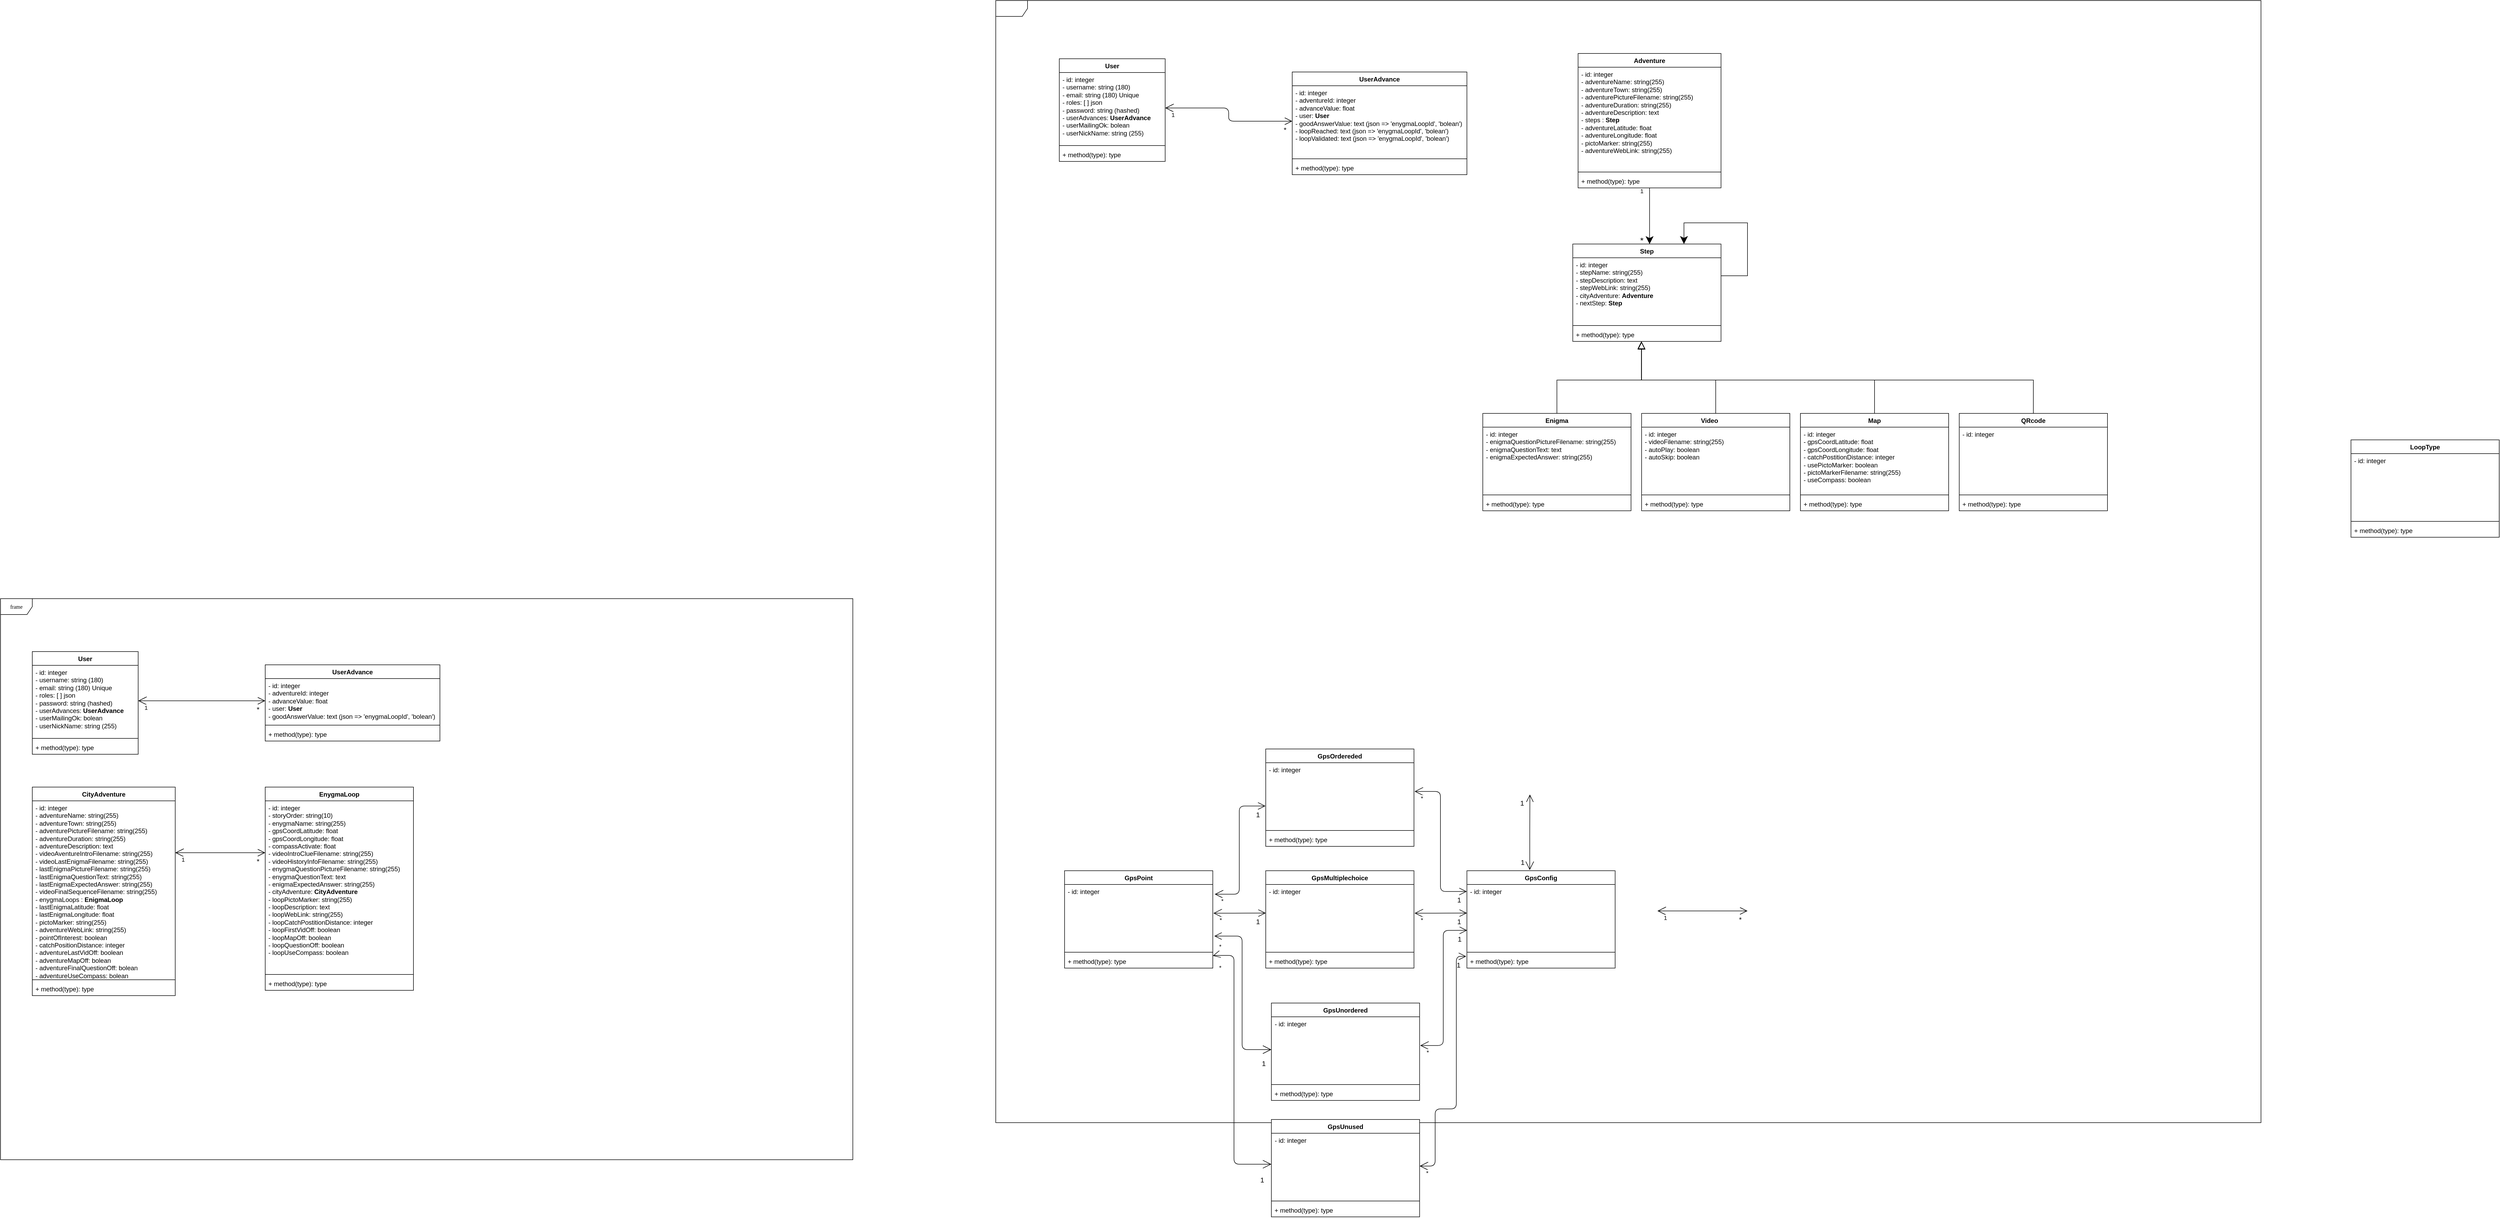 <mxfile version="14.4.3" type="github">
  <diagram name="Page-1" id="c4acf3e9-155e-7222-9cf6-157b1a14988f">
    <mxGraphModel dx="1355" dy="1943" grid="1" gridSize="10" guides="1" tooltips="1" connect="1" arrows="1" fold="1" page="1" pageScale="1" pageWidth="827" pageHeight="1169" background="#ffffff" math="0" shadow="0">
      <root>
        <mxCell id="0" />
        <mxCell id="1" parent="0" />
        <mxCell id="17acba5748e5396b-1" value="frame" style="shape=umlFrame;whiteSpace=wrap;html=1;rounded=0;shadow=0;comic=0;labelBackgroundColor=none;strokeWidth=1;fontFamily=Verdana;fontSize=10;align=center;" parent="1" vertex="1">
          <mxGeometry x="20" y="20" width="1610" height="1060" as="geometry" />
        </mxCell>
        <mxCell id="QnhWw6pTb6ciaW2jzA_6-1" value="User" style="swimlane;fontStyle=1;align=center;verticalAlign=top;childLayout=stackLayout;horizontal=1;startSize=26;horizontalStack=0;resizeParent=1;resizeParentMax=0;resizeLast=0;collapsible=1;marginBottom=0;" parent="1" vertex="1">
          <mxGeometry x="80" y="120" width="200" height="194" as="geometry" />
        </mxCell>
        <mxCell id="QnhWw6pTb6ciaW2jzA_6-2" value="- id: integer&lt;br&gt;- username: string (180)&lt;br&gt;- email: string (180) Unique&lt;br&gt;- roles: [ ] json&lt;br&gt;- password: string (hashed)&lt;br&gt;- userAdvances: &lt;b&gt;UserAdvance&lt;/b&gt;&lt;br&gt;- userMailingOk: bolean&lt;br&gt;- userNickName: string (255)" style="text;strokeColor=none;fillColor=none;align=left;verticalAlign=top;spacingLeft=4;spacingRight=4;overflow=hidden;rotatable=0;points=[[0,0.5],[1,0.5]];portConstraint=eastwest;html=1;" parent="QnhWw6pTb6ciaW2jzA_6-1" vertex="1">
          <mxGeometry y="26" width="200" height="134" as="geometry" />
        </mxCell>
        <mxCell id="QnhWw6pTb6ciaW2jzA_6-3" value="" style="line;strokeWidth=1;fillColor=none;align=left;verticalAlign=middle;spacingTop=-1;spacingLeft=3;spacingRight=3;rotatable=0;labelPosition=right;points=[];portConstraint=eastwest;" parent="QnhWw6pTb6ciaW2jzA_6-1" vertex="1">
          <mxGeometry y="160" width="200" height="8" as="geometry" />
        </mxCell>
        <mxCell id="QnhWw6pTb6ciaW2jzA_6-4" value="+ method(type): type" style="text;strokeColor=none;fillColor=none;align=left;verticalAlign=top;spacingLeft=4;spacingRight=4;overflow=hidden;rotatable=0;points=[[0,0.5],[1,0.5]];portConstraint=eastwest;" parent="QnhWw6pTb6ciaW2jzA_6-1" vertex="1">
          <mxGeometry y="168" width="200" height="26" as="geometry" />
        </mxCell>
        <mxCell id="QnhWw6pTb6ciaW2jzA_6-5" value="UserAdvance" style="swimlane;fontStyle=1;align=center;verticalAlign=top;childLayout=stackLayout;horizontal=1;startSize=26;horizontalStack=0;resizeParent=1;resizeParentMax=0;resizeLast=0;collapsible=1;marginBottom=0;" parent="1" vertex="1">
          <mxGeometry x="520" y="145" width="330" height="144" as="geometry" />
        </mxCell>
        <mxCell id="QnhWw6pTb6ciaW2jzA_6-6" value="- id: integer&lt;br&gt;- adventureId: integer&lt;br&gt;- advanceValue: float&lt;br&gt;- user: &lt;b&gt;User&lt;/b&gt;&lt;br&gt;- goodAnswerValue: text (json =&amp;gt; &#39;enygmaLoopId&#39;, &#39;bolean&#39;)&amp;nbsp;" style="text;strokeColor=none;fillColor=none;align=left;verticalAlign=top;spacingLeft=4;spacingRight=4;overflow=hidden;rotatable=0;points=[[0,0.5],[1,0.5]];portConstraint=eastwest;html=1;" parent="QnhWw6pTb6ciaW2jzA_6-5" vertex="1">
          <mxGeometry y="26" width="330" height="84" as="geometry" />
        </mxCell>
        <mxCell id="QnhWw6pTb6ciaW2jzA_6-7" value="" style="line;strokeWidth=1;fillColor=none;align=left;verticalAlign=middle;spacingTop=-1;spacingLeft=3;spacingRight=3;rotatable=0;labelPosition=right;points=[];portConstraint=eastwest;" parent="QnhWw6pTb6ciaW2jzA_6-5" vertex="1">
          <mxGeometry y="110" width="330" height="8" as="geometry" />
        </mxCell>
        <mxCell id="QnhWw6pTb6ciaW2jzA_6-8" value="+ method(type): type" style="text;strokeColor=none;fillColor=none;align=left;verticalAlign=top;spacingLeft=4;spacingRight=4;overflow=hidden;rotatable=0;points=[[0,0.5],[1,0.5]];portConstraint=eastwest;" parent="QnhWw6pTb6ciaW2jzA_6-5" vertex="1">
          <mxGeometry y="118" width="330" height="26" as="geometry" />
        </mxCell>
        <mxCell id="QnhWw6pTb6ciaW2jzA_6-9" value="" style="endArrow=open;html=1;endSize=12;startArrow=open;startSize=14;startFill=0;edgeStyle=orthogonalEdgeStyle;exitX=1;exitY=0.5;exitDx=0;exitDy=0;entryX=0;entryY=0.5;entryDx=0;entryDy=0;" parent="1" source="QnhWw6pTb6ciaW2jzA_6-2" target="QnhWw6pTb6ciaW2jzA_6-6" edge="1">
          <mxGeometry relative="1" as="geometry">
            <mxPoint x="320" y="195.5" as="sourcePoint" />
            <mxPoint x="480" y="195.5" as="targetPoint" />
          </mxGeometry>
        </mxCell>
        <mxCell id="QnhWw6pTb6ciaW2jzA_6-10" value="1" style="edgeLabel;resizable=0;html=1;align=left;verticalAlign=top;" parent="QnhWw6pTb6ciaW2jzA_6-9" connectable="0" vertex="1">
          <mxGeometry x="-1" relative="1" as="geometry">
            <mxPoint x="10" as="offset" />
          </mxGeometry>
        </mxCell>
        <mxCell id="QnhWw6pTb6ciaW2jzA_6-11" value="&lt;font style=&quot;font-size: 13px&quot;&gt;*&lt;/font&gt;" style="edgeLabel;resizable=0;html=1;align=right;verticalAlign=top;" parent="QnhWw6pTb6ciaW2jzA_6-9" connectable="0" vertex="1">
          <mxGeometry x="1" relative="1" as="geometry">
            <mxPoint x="-10.2" y="2" as="offset" />
          </mxGeometry>
        </mxCell>
        <mxCell id="hQuamOxjZvcl3ys562Xx-1" value="CityAdventure" style="swimlane;fontStyle=1;align=center;verticalAlign=top;childLayout=stackLayout;horizontal=1;startSize=26;horizontalStack=0;resizeParent=1;resizeParentMax=0;resizeLast=0;collapsible=1;marginBottom=0;" vertex="1" parent="1">
          <mxGeometry x="80" y="376" width="270" height="394" as="geometry" />
        </mxCell>
        <mxCell id="hQuamOxjZvcl3ys562Xx-2" value="- id: integer&lt;br&gt;- adventureName: string(255)&lt;br&gt;- adventureTown: string(255)&lt;br&gt;- adventurePictureFilename: string(255)&lt;br&gt;- adventureDuration: string(255)&lt;br&gt;- adventureDescription: text&lt;br&gt;- videoAventureIntroFilename: string(255)&lt;br&gt;- videoLastEnigmaFilename: string(255)&lt;br&gt;- lastEnigmaPictureFilename: string(255)&lt;br&gt;- lastEnigmaQuestionText: string(255)&lt;br&gt;- lastEnigmaExpectedAnswer: string(255)&lt;br&gt;- videoFinalSequenceFilename: string(255)&lt;br&gt;- enygmaLoops : &lt;b&gt;EnigmaLoop&lt;/b&gt;&lt;br&gt;- lastEnigmaLatitude: float&lt;br&gt;- lastEnigmaLongitude: float&lt;br&gt;- pictoMarker: string(255)&lt;br&gt;- adventureWebLink: string(255)&lt;br&gt;- pointOfInterest: boolean&lt;br&gt;- catchPositionDistance: integer&lt;br&gt;- adventureLastVidOff: boolean&lt;br&gt;- adventureMapOff: bolean&lt;br&gt;- adventureFinalQuestionOff: bolean&lt;br&gt;- adventureUseCompass: bolean" style="text;strokeColor=none;fillColor=none;align=left;verticalAlign=top;spacingLeft=4;spacingRight=4;overflow=hidden;rotatable=0;points=[[0,0.5],[1,0.5]];portConstraint=eastwest;html=1;" vertex="1" parent="hQuamOxjZvcl3ys562Xx-1">
          <mxGeometry y="26" width="270" height="334" as="geometry" />
        </mxCell>
        <mxCell id="hQuamOxjZvcl3ys562Xx-3" value="" style="line;strokeWidth=1;fillColor=none;align=left;verticalAlign=middle;spacingTop=-1;spacingLeft=3;spacingRight=3;rotatable=0;labelPosition=right;points=[];portConstraint=eastwest;" vertex="1" parent="hQuamOxjZvcl3ys562Xx-1">
          <mxGeometry y="360" width="270" height="8" as="geometry" />
        </mxCell>
        <mxCell id="hQuamOxjZvcl3ys562Xx-4" value="+ method(type): type" style="text;strokeColor=none;fillColor=none;align=left;verticalAlign=top;spacingLeft=4;spacingRight=4;overflow=hidden;rotatable=0;points=[[0,0.5],[1,0.5]];portConstraint=eastwest;" vertex="1" parent="hQuamOxjZvcl3ys562Xx-1">
          <mxGeometry y="368" width="270" height="26" as="geometry" />
        </mxCell>
        <mxCell id="hQuamOxjZvcl3ys562Xx-5" value="EnygmaLoop" style="swimlane;fontStyle=1;align=center;verticalAlign=top;childLayout=stackLayout;horizontal=1;startSize=26;horizontalStack=0;resizeParent=1;resizeParentMax=0;resizeLast=0;collapsible=1;marginBottom=0;" vertex="1" parent="1">
          <mxGeometry x="520" y="376" width="280" height="384" as="geometry" />
        </mxCell>
        <mxCell id="hQuamOxjZvcl3ys562Xx-6" value="- id: integer&lt;br&gt;- storyOrder: string(10)&lt;br&gt;- enygmaName: string(255)&lt;br&gt;- gpsCoordLatitude: float&lt;br&gt;- gpsCoordLongitude: float&lt;br&gt;- compassActivate: float&lt;br&gt;- videoIntroClueFilename: string(255)&lt;br&gt;- videoHistoryInfoFilename: string(255)&lt;br&gt;- enygmaQuestionPictureFilename: string(255)&lt;br&gt;- enygmaQuestionText: text&lt;br&gt;- enigmaExpectedAnswer: string(255)&lt;br&gt;- cityAdventure: &lt;b&gt;CityAdventure&lt;/b&gt;&lt;br&gt;- loopPictoMarker: string(255)&lt;br&gt;- loopDescription: text&lt;br&gt;- loopWebLink: string(255)&lt;br&gt;- loopCatchPostitionDistance: integer&lt;br&gt;- loopFirstVidOff: boolean&lt;br&gt;- loopMapOff: boolean&lt;br&gt;- loopQuestionOff: boolean&lt;br&gt;- loopUseCompass: boolean" style="text;strokeColor=none;fillColor=none;align=left;verticalAlign=top;spacingLeft=4;spacingRight=4;overflow=hidden;rotatable=0;points=[[0,0.5],[1,0.5]];portConstraint=eastwest;html=1;" vertex="1" parent="hQuamOxjZvcl3ys562Xx-5">
          <mxGeometry y="26" width="280" height="324" as="geometry" />
        </mxCell>
        <mxCell id="hQuamOxjZvcl3ys562Xx-7" value="" style="line;strokeWidth=1;fillColor=none;align=left;verticalAlign=middle;spacingTop=-1;spacingLeft=3;spacingRight=3;rotatable=0;labelPosition=right;points=[];portConstraint=eastwest;" vertex="1" parent="hQuamOxjZvcl3ys562Xx-5">
          <mxGeometry y="350" width="280" height="8" as="geometry" />
        </mxCell>
        <mxCell id="hQuamOxjZvcl3ys562Xx-8" value="+ method(type): type" style="text;strokeColor=none;fillColor=none;align=left;verticalAlign=top;spacingLeft=4;spacingRight=4;overflow=hidden;rotatable=0;points=[[0,0.5],[1,0.5]];portConstraint=eastwest;" vertex="1" parent="hQuamOxjZvcl3ys562Xx-5">
          <mxGeometry y="358" width="280" height="26" as="geometry" />
        </mxCell>
        <mxCell id="hQuamOxjZvcl3ys562Xx-9" value="" style="endArrow=open;html=1;endSize=12;startArrow=open;startSize=14;startFill=0;edgeStyle=orthogonalEdgeStyle;entryX=0;entryY=0.5;entryDx=0;entryDy=0;" edge="1" parent="1">
          <mxGeometry relative="1" as="geometry">
            <mxPoint x="350" y="500" as="sourcePoint" />
            <mxPoint x="520" y="500.0" as="targetPoint" />
          </mxGeometry>
        </mxCell>
        <mxCell id="hQuamOxjZvcl3ys562Xx-10" value="1" style="edgeLabel;resizable=0;html=1;align=left;verticalAlign=top;" connectable="0" vertex="1" parent="hQuamOxjZvcl3ys562Xx-9">
          <mxGeometry x="-1" relative="1" as="geometry">
            <mxPoint x="10" as="offset" />
          </mxGeometry>
        </mxCell>
        <mxCell id="hQuamOxjZvcl3ys562Xx-11" value="&lt;font style=&quot;font-size: 13px&quot;&gt;*&lt;/font&gt;" style="edgeLabel;resizable=0;html=1;align=right;verticalAlign=top;" connectable="0" vertex="1" parent="hQuamOxjZvcl3ys562Xx-9">
          <mxGeometry x="1" relative="1" as="geometry">
            <mxPoint x="-10.2" y="2" as="offset" />
          </mxGeometry>
        </mxCell>
        <mxCell id="hQuamOxjZvcl3ys562Xx-18" value="&amp;nbsp;" style="shape=umlFrame;whiteSpace=wrap;html=1;rounded=0;shadow=0;comic=0;labelBackgroundColor=none;strokeWidth=1;fontFamily=Verdana;fontSize=10;align=center;" vertex="1" parent="1">
          <mxGeometry x="1900" y="-1110" width="2390" height="2120" as="geometry" />
        </mxCell>
        <mxCell id="hQuamOxjZvcl3ys562Xx-19" value="User" style="swimlane;fontStyle=1;align=center;verticalAlign=top;childLayout=stackLayout;horizontal=1;startSize=26;horizontalStack=0;resizeParent=1;resizeParentMax=0;resizeLast=0;collapsible=1;marginBottom=0;" vertex="1" parent="1">
          <mxGeometry x="2020" y="-1000" width="200" height="194" as="geometry" />
        </mxCell>
        <mxCell id="hQuamOxjZvcl3ys562Xx-20" value="- id: integer&lt;br&gt;- username: string (180)&lt;br&gt;- email: string (180) Unique&lt;br&gt;- roles: [ ] json&lt;br&gt;- password: string (hashed)&lt;br&gt;- userAdvances: &lt;b&gt;UserAdvance&lt;/b&gt;&lt;br&gt;- userMailingOk: bolean&lt;br&gt;- userNickName: string (255)" style="text;strokeColor=none;fillColor=none;align=left;verticalAlign=top;spacingLeft=4;spacingRight=4;overflow=hidden;rotatable=0;points=[[0,0.5],[1,0.5]];portConstraint=eastwest;html=1;" vertex="1" parent="hQuamOxjZvcl3ys562Xx-19">
          <mxGeometry y="26" width="200" height="134" as="geometry" />
        </mxCell>
        <mxCell id="hQuamOxjZvcl3ys562Xx-21" value="" style="line;strokeWidth=1;fillColor=none;align=left;verticalAlign=middle;spacingTop=-1;spacingLeft=3;spacingRight=3;rotatable=0;labelPosition=right;points=[];portConstraint=eastwest;" vertex="1" parent="hQuamOxjZvcl3ys562Xx-19">
          <mxGeometry y="160" width="200" height="8" as="geometry" />
        </mxCell>
        <mxCell id="hQuamOxjZvcl3ys562Xx-22" value="+ method(type): type" style="text;strokeColor=none;fillColor=none;align=left;verticalAlign=top;spacingLeft=4;spacingRight=4;overflow=hidden;rotatable=0;points=[[0,0.5],[1,0.5]];portConstraint=eastwest;" vertex="1" parent="hQuamOxjZvcl3ys562Xx-19">
          <mxGeometry y="168" width="200" height="26" as="geometry" />
        </mxCell>
        <mxCell id="hQuamOxjZvcl3ys562Xx-23" value="UserAdvance" style="swimlane;fontStyle=1;align=center;verticalAlign=top;childLayout=stackLayout;horizontal=1;startSize=26;horizontalStack=0;resizeParent=1;resizeParentMax=0;resizeLast=0;collapsible=1;marginBottom=0;" vertex="1" parent="1">
          <mxGeometry x="2460" y="-975" width="330" height="194" as="geometry" />
        </mxCell>
        <mxCell id="hQuamOxjZvcl3ys562Xx-24" value="- id: integer&lt;br&gt;- adventureId: integer&lt;br&gt;- advanceValue: float&lt;br&gt;- user: &lt;b&gt;User&lt;/b&gt;&lt;br&gt;- goodAnswerValue: text (json =&amp;gt; &#39;enygmaLoopId&#39;, &#39;bolean&#39;)&amp;nbsp;&lt;br&gt;- loopReached: text (json =&amp;gt; &#39;enygmaLoopId&#39;, &#39;bolean&#39;)&lt;br&gt;- loopValidated: text (json =&amp;gt; &#39;enygmaLoopId&#39;, &#39;bolean&#39;)" style="text;strokeColor=none;fillColor=none;align=left;verticalAlign=top;spacingLeft=4;spacingRight=4;overflow=hidden;rotatable=0;points=[[0,0.5],[1,0.5]];portConstraint=eastwest;html=1;" vertex="1" parent="hQuamOxjZvcl3ys562Xx-23">
          <mxGeometry y="26" width="330" height="134" as="geometry" />
        </mxCell>
        <mxCell id="hQuamOxjZvcl3ys562Xx-25" value="" style="line;strokeWidth=1;fillColor=none;align=left;verticalAlign=middle;spacingTop=-1;spacingLeft=3;spacingRight=3;rotatable=0;labelPosition=right;points=[];portConstraint=eastwest;" vertex="1" parent="hQuamOxjZvcl3ys562Xx-23">
          <mxGeometry y="160" width="330" height="8" as="geometry" />
        </mxCell>
        <mxCell id="hQuamOxjZvcl3ys562Xx-26" value="+ method(type): type" style="text;strokeColor=none;fillColor=none;align=left;verticalAlign=top;spacingLeft=4;spacingRight=4;overflow=hidden;rotatable=0;points=[[0,0.5],[1,0.5]];portConstraint=eastwest;" vertex="1" parent="hQuamOxjZvcl3ys562Xx-23">
          <mxGeometry y="168" width="330" height="26" as="geometry" />
        </mxCell>
        <mxCell id="hQuamOxjZvcl3ys562Xx-27" value="" style="endArrow=open;html=1;endSize=12;startArrow=open;startSize=14;startFill=0;edgeStyle=orthogonalEdgeStyle;exitX=1;exitY=0.5;exitDx=0;exitDy=0;entryX=0;entryY=0.5;entryDx=0;entryDy=0;" edge="1" source="hQuamOxjZvcl3ys562Xx-20" target="hQuamOxjZvcl3ys562Xx-24" parent="1">
          <mxGeometry relative="1" as="geometry">
            <mxPoint x="2260" y="-924.5" as="sourcePoint" />
            <mxPoint x="2420" y="-924.5" as="targetPoint" />
          </mxGeometry>
        </mxCell>
        <mxCell id="hQuamOxjZvcl3ys562Xx-28" value="1" style="edgeLabel;resizable=0;html=1;align=left;verticalAlign=top;" connectable="0" vertex="1" parent="hQuamOxjZvcl3ys562Xx-27">
          <mxGeometry x="-1" relative="1" as="geometry">
            <mxPoint x="10" as="offset" />
          </mxGeometry>
        </mxCell>
        <mxCell id="hQuamOxjZvcl3ys562Xx-29" value="&lt;font style=&quot;font-size: 13px&quot;&gt;*&lt;/font&gt;" style="edgeLabel;resizable=0;html=1;align=right;verticalAlign=top;" connectable="0" vertex="1" parent="hQuamOxjZvcl3ys562Xx-27">
          <mxGeometry x="1" relative="1" as="geometry">
            <mxPoint x="-10.2" y="2" as="offset" />
          </mxGeometry>
        </mxCell>
        <mxCell id="hQuamOxjZvcl3ys562Xx-156" style="edgeStyle=orthogonalEdgeStyle;rounded=0;orthogonalLoop=1;jettySize=auto;html=1;entryX=0.518;entryY=0.001;entryDx=0;entryDy=0;entryPerimeter=0;labelBorderColor=#000000;endSize=12;startSize=12;" edge="1" parent="1" source="hQuamOxjZvcl3ys562Xx-30" target="hQuamOxjZvcl3ys562Xx-34">
          <mxGeometry relative="1" as="geometry" />
        </mxCell>
        <mxCell id="hQuamOxjZvcl3ys562Xx-163" value="1" style="edgeLabel;html=1;align=center;verticalAlign=middle;resizable=0;points=[];" vertex="1" connectable="0" parent="hQuamOxjZvcl3ys562Xx-156">
          <mxGeometry x="-0.893" relative="1" as="geometry">
            <mxPoint x="-15.04" as="offset" />
          </mxGeometry>
        </mxCell>
        <mxCell id="hQuamOxjZvcl3ys562Xx-164" value="*" style="edgeLabel;html=1;align=center;verticalAlign=middle;resizable=0;points=[];fontSize=16;" vertex="1" connectable="0" parent="hQuamOxjZvcl3ys562Xx-156">
          <mxGeometry x="0.867" relative="1" as="geometry">
            <mxPoint x="-15.04" as="offset" />
          </mxGeometry>
        </mxCell>
        <mxCell id="hQuamOxjZvcl3ys562Xx-30" value="Adventure" style="swimlane;fontStyle=1;align=center;verticalAlign=top;childLayout=stackLayout;horizontal=1;startSize=26;horizontalStack=0;resizeParent=1;resizeParentMax=0;resizeLast=0;collapsible=1;marginBottom=0;" vertex="1" parent="1">
          <mxGeometry x="3000" y="-1010" width="270" height="254" as="geometry" />
        </mxCell>
        <mxCell id="hQuamOxjZvcl3ys562Xx-31" value="- id: integer&lt;br&gt;- adventureName: string(255)&lt;br&gt;- adventureTown: string(255)&lt;br&gt;- adventurePictureFilename: string(255)&lt;br&gt;- adventureDuration: string(255)&lt;br&gt;- adventureDescription: text&lt;br&gt;- steps : &lt;b&gt;Step&lt;/b&gt;&lt;br&gt;- adventureLatitude: float&lt;br&gt;- adventureLongitude: float&lt;br&gt;- pictoMarker: string(255)&lt;br&gt;- adventureWebLink: string(255)" style="text;strokeColor=none;fillColor=none;align=left;verticalAlign=top;spacingLeft=4;spacingRight=4;overflow=hidden;rotatable=0;points=[[0,0.5],[1,0.5]];portConstraint=eastwest;html=1;" vertex="1" parent="hQuamOxjZvcl3ys562Xx-30">
          <mxGeometry y="26" width="270" height="194" as="geometry" />
        </mxCell>
        <mxCell id="hQuamOxjZvcl3ys562Xx-32" value="" style="line;strokeWidth=1;fillColor=none;align=left;verticalAlign=middle;spacingTop=-1;spacingLeft=3;spacingRight=3;rotatable=0;labelPosition=right;points=[];portConstraint=eastwest;" vertex="1" parent="hQuamOxjZvcl3ys562Xx-30">
          <mxGeometry y="220" width="270" height="8" as="geometry" />
        </mxCell>
        <mxCell id="hQuamOxjZvcl3ys562Xx-33" value="+ method(type): type" style="text;strokeColor=none;fillColor=none;align=left;verticalAlign=top;spacingLeft=4;spacingRight=4;overflow=hidden;rotatable=0;points=[[0,0.5],[1,0.5]];portConstraint=eastwest;" vertex="1" parent="hQuamOxjZvcl3ys562Xx-30">
          <mxGeometry y="228" width="270" height="26" as="geometry" />
        </mxCell>
        <mxCell id="hQuamOxjZvcl3ys562Xx-34" value="Step" style="swimlane;fontStyle=1;align=center;verticalAlign=top;childLayout=stackLayout;horizontal=1;startSize=26;horizontalStack=0;resizeParent=1;resizeParentMax=0;resizeLast=0;collapsible=1;marginBottom=0;" vertex="1" parent="1">
          <mxGeometry x="2990" y="-650" width="280" height="184" as="geometry" />
        </mxCell>
        <mxCell id="hQuamOxjZvcl3ys562Xx-174" style="edgeStyle=orthogonalEdgeStyle;rounded=0;orthogonalLoop=1;jettySize=auto;html=1;entryX=0.75;entryY=0;entryDx=0;entryDy=0;startSize=12;endArrow=classic;endFill=1;endSize=12;strokeColor=#000000;fontSize=16;exitX=1;exitY=0.5;exitDx=0;exitDy=0;" edge="1" parent="hQuamOxjZvcl3ys562Xx-34" source="hQuamOxjZvcl3ys562Xx-35" target="hQuamOxjZvcl3ys562Xx-34">
          <mxGeometry relative="1" as="geometry">
            <Array as="points">
              <mxPoint x="280" y="60" />
              <mxPoint x="330" y="60" />
              <mxPoint x="330" y="-40" />
              <mxPoint x="210" y="-40" />
            </Array>
          </mxGeometry>
        </mxCell>
        <mxCell id="hQuamOxjZvcl3ys562Xx-35" value="- id: integer&lt;br&gt;- stepName: string(255)&lt;br&gt;- stepDescription: text&lt;br&gt;- stepWebLink: string(255)&lt;br&gt;- cityAdventure:&amp;nbsp;&lt;b&gt;Adventure&lt;/b&gt;&lt;br&gt;- nextStep: &lt;b&gt;Step&lt;/b&gt;" style="text;strokeColor=none;fillColor=none;align=left;verticalAlign=top;spacingLeft=4;spacingRight=4;overflow=hidden;rotatable=0;points=[[0,0.5],[1,0.5]];portConstraint=eastwest;html=1;" vertex="1" parent="hQuamOxjZvcl3ys562Xx-34">
          <mxGeometry y="26" width="280" height="124" as="geometry" />
        </mxCell>
        <mxCell id="hQuamOxjZvcl3ys562Xx-36" value="" style="line;strokeWidth=1;fillColor=none;align=left;verticalAlign=middle;spacingTop=-1;spacingLeft=3;spacingRight=3;rotatable=0;labelPosition=right;points=[];portConstraint=eastwest;" vertex="1" parent="hQuamOxjZvcl3ys562Xx-34">
          <mxGeometry y="150" width="280" height="8" as="geometry" />
        </mxCell>
        <mxCell id="hQuamOxjZvcl3ys562Xx-37" value="+ method(type): type" style="text;strokeColor=none;fillColor=none;align=left;verticalAlign=top;spacingLeft=4;spacingRight=4;overflow=hidden;rotatable=0;points=[[0,0.5],[1,0.5]];portConstraint=eastwest;" vertex="1" parent="hQuamOxjZvcl3ys562Xx-34">
          <mxGeometry y="158" width="280" height="26" as="geometry" />
        </mxCell>
        <mxCell id="hQuamOxjZvcl3ys562Xx-41" value="LoopType" style="swimlane;fontStyle=1;align=center;verticalAlign=top;childLayout=stackLayout;horizontal=1;startSize=26;horizontalStack=0;resizeParent=1;resizeParentMax=0;resizeLast=0;collapsible=1;marginBottom=0;" vertex="1" parent="1">
          <mxGeometry x="4460" y="-280" width="280" height="184" as="geometry" />
        </mxCell>
        <mxCell id="hQuamOxjZvcl3ys562Xx-42" value="- id: integer" style="text;strokeColor=none;fillColor=none;align=left;verticalAlign=top;spacingLeft=4;spacingRight=4;overflow=hidden;rotatable=0;points=[[0,0.5],[1,0.5]];portConstraint=eastwest;html=1;" vertex="1" parent="hQuamOxjZvcl3ys562Xx-41">
          <mxGeometry y="26" width="280" height="124" as="geometry" />
        </mxCell>
        <mxCell id="hQuamOxjZvcl3ys562Xx-43" value="" style="line;strokeWidth=1;fillColor=none;align=left;verticalAlign=middle;spacingTop=-1;spacingLeft=3;spacingRight=3;rotatable=0;labelPosition=right;points=[];portConstraint=eastwest;" vertex="1" parent="hQuamOxjZvcl3ys562Xx-41">
          <mxGeometry y="150" width="280" height="8" as="geometry" />
        </mxCell>
        <mxCell id="hQuamOxjZvcl3ys562Xx-44" value="+ method(type): type" style="text;strokeColor=none;fillColor=none;align=left;verticalAlign=top;spacingLeft=4;spacingRight=4;overflow=hidden;rotatable=0;points=[[0,0.5],[1,0.5]];portConstraint=eastwest;" vertex="1" parent="hQuamOxjZvcl3ys562Xx-41">
          <mxGeometry y="158" width="280" height="26" as="geometry" />
        </mxCell>
        <mxCell id="hQuamOxjZvcl3ys562Xx-165" style="edgeStyle=orthogonalEdgeStyle;rounded=0;orthogonalLoop=1;jettySize=auto;html=1;entryX=0.463;entryY=1.015;entryDx=0;entryDy=0;entryPerimeter=0;startSize=12;endSize=12;strokeColor=#000000;fontSize=16;endArrow=block;endFill=0;" edge="1" parent="1" source="hQuamOxjZvcl3ys562Xx-45" target="hQuamOxjZvcl3ys562Xx-37">
          <mxGeometry relative="1" as="geometry" />
        </mxCell>
        <mxCell id="hQuamOxjZvcl3ys562Xx-45" value="Video       " style="swimlane;fontStyle=1;align=center;verticalAlign=top;childLayout=stackLayout;horizontal=1;startSize=26;horizontalStack=0;resizeParent=1;resizeParentMax=0;resizeLast=0;collapsible=1;marginBottom=0;" vertex="1" parent="1">
          <mxGeometry x="3120" y="-330" width="280" height="184" as="geometry" />
        </mxCell>
        <mxCell id="hQuamOxjZvcl3ys562Xx-46" value="- id: integer&lt;br&gt;- videoFilename: string(255)&lt;br&gt;- autoPlay: boolean&lt;br&gt;- autoSkip: boolean" style="text;strokeColor=none;fillColor=none;align=left;verticalAlign=top;spacingLeft=4;spacingRight=4;overflow=hidden;rotatable=0;points=[[0,0.5],[1,0.5]];portConstraint=eastwest;html=1;" vertex="1" parent="hQuamOxjZvcl3ys562Xx-45">
          <mxGeometry y="26" width="280" height="124" as="geometry" />
        </mxCell>
        <mxCell id="hQuamOxjZvcl3ys562Xx-47" value="" style="line;strokeWidth=1;fillColor=none;align=left;verticalAlign=middle;spacingTop=-1;spacingLeft=3;spacingRight=3;rotatable=0;labelPosition=right;points=[];portConstraint=eastwest;" vertex="1" parent="hQuamOxjZvcl3ys562Xx-45">
          <mxGeometry y="150" width="280" height="8" as="geometry" />
        </mxCell>
        <mxCell id="hQuamOxjZvcl3ys562Xx-48" value="+ method(type): type" style="text;strokeColor=none;fillColor=none;align=left;verticalAlign=top;spacingLeft=4;spacingRight=4;overflow=hidden;rotatable=0;points=[[0,0.5],[1,0.5]];portConstraint=eastwest;" vertex="1" parent="hQuamOxjZvcl3ys562Xx-45">
          <mxGeometry y="158" width="280" height="26" as="geometry" />
        </mxCell>
        <mxCell id="hQuamOxjZvcl3ys562Xx-57" value="GpsConfig&#xa; " style="swimlane;fontStyle=1;align=center;verticalAlign=top;childLayout=stackLayout;horizontal=1;startSize=26;horizontalStack=0;resizeParent=1;resizeParentMax=0;resizeLast=0;collapsible=1;marginBottom=0;" vertex="1" parent="1">
          <mxGeometry x="2790" y="534" width="280" height="184" as="geometry" />
        </mxCell>
        <mxCell id="hQuamOxjZvcl3ys562Xx-58" value="- id: integer" style="text;strokeColor=none;fillColor=none;align=left;verticalAlign=top;spacingLeft=4;spacingRight=4;overflow=hidden;rotatable=0;points=[[0,0.5],[1,0.5]];portConstraint=eastwest;html=1;" vertex="1" parent="hQuamOxjZvcl3ys562Xx-57">
          <mxGeometry y="26" width="280" height="124" as="geometry" />
        </mxCell>
        <mxCell id="hQuamOxjZvcl3ys562Xx-59" value="" style="line;strokeWidth=1;fillColor=none;align=left;verticalAlign=middle;spacingTop=-1;spacingLeft=3;spacingRight=3;rotatable=0;labelPosition=right;points=[];portConstraint=eastwest;" vertex="1" parent="hQuamOxjZvcl3ys562Xx-57">
          <mxGeometry y="150" width="280" height="8" as="geometry" />
        </mxCell>
        <mxCell id="hQuamOxjZvcl3ys562Xx-60" value="+ method(type): type" style="text;strokeColor=none;fillColor=none;align=left;verticalAlign=top;spacingLeft=4;spacingRight=4;overflow=hidden;rotatable=0;points=[[0,0.5],[1,0.5]];portConstraint=eastwest;" vertex="1" parent="hQuamOxjZvcl3ys562Xx-57">
          <mxGeometry y="158" width="280" height="26" as="geometry" />
        </mxCell>
        <mxCell id="hQuamOxjZvcl3ys562Xx-62" value="GpsPoint" style="swimlane;fontStyle=1;align=center;verticalAlign=top;childLayout=stackLayout;horizontal=1;startSize=26;horizontalStack=0;resizeParent=1;resizeParentMax=0;resizeLast=0;collapsible=1;marginBottom=0;" vertex="1" parent="1">
          <mxGeometry x="2030" y="534" width="280" height="184" as="geometry" />
        </mxCell>
        <mxCell id="hQuamOxjZvcl3ys562Xx-69" value="" style="endArrow=open;html=1;endSize=12;startArrow=open;startSize=14;startFill=0;edgeStyle=orthogonalEdgeStyle;exitX=1.004;exitY=0.437;exitDx=0;exitDy=0;exitPerimeter=0;" edge="1" parent="hQuamOxjZvcl3ys562Xx-62" source="hQuamOxjZvcl3ys562Xx-63">
          <mxGeometry relative="1" as="geometry">
            <mxPoint x="220" y="80" as="sourcePoint" />
            <mxPoint x="380" y="80" as="targetPoint" />
            <Array as="points" />
          </mxGeometry>
        </mxCell>
        <mxCell id="hQuamOxjZvcl3ys562Xx-70" value="*" style="edgeLabel;resizable=0;html=1;align=left;verticalAlign=top;" connectable="0" vertex="1" parent="hQuamOxjZvcl3ys562Xx-69">
          <mxGeometry x="-1" relative="1" as="geometry">
            <mxPoint x="10" as="offset" />
          </mxGeometry>
        </mxCell>
        <mxCell id="hQuamOxjZvcl3ys562Xx-71" value="&lt;font style=&quot;font-size: 13px&quot;&gt;1&lt;/font&gt;" style="edgeLabel;resizable=0;html=1;align=right;verticalAlign=top;" connectable="0" vertex="1" parent="hQuamOxjZvcl3ys562Xx-69">
          <mxGeometry x="1" relative="1" as="geometry">
            <mxPoint x="-10.2" y="2" as="offset" />
          </mxGeometry>
        </mxCell>
        <mxCell id="hQuamOxjZvcl3ys562Xx-78" value="&lt;font style=&quot;font-size: 13px&quot;&gt;1&lt;/font&gt;" style="edgeLabel;resizable=0;html=1;align=right;verticalAlign=top;" connectable="0" vertex="1" parent="hQuamOxjZvcl3ys562Xx-69">
          <mxGeometry x="1" relative="1" as="geometry">
            <mxPoint x="489.88" y="-110" as="offset" />
          </mxGeometry>
        </mxCell>
        <mxCell id="hQuamOxjZvcl3ys562Xx-63" value="- id: integer" style="text;strokeColor=none;fillColor=none;align=left;verticalAlign=top;spacingLeft=4;spacingRight=4;overflow=hidden;rotatable=0;points=[[0,0.5],[1,0.5]];portConstraint=eastwest;html=1;" vertex="1" parent="hQuamOxjZvcl3ys562Xx-62">
          <mxGeometry y="26" width="280" height="124" as="geometry" />
        </mxCell>
        <mxCell id="hQuamOxjZvcl3ys562Xx-64" value="" style="line;strokeWidth=1;fillColor=none;align=left;verticalAlign=middle;spacingTop=-1;spacingLeft=3;spacingRight=3;rotatable=0;labelPosition=right;points=[];portConstraint=eastwest;" vertex="1" parent="hQuamOxjZvcl3ys562Xx-62">
          <mxGeometry y="150" width="280" height="8" as="geometry" />
        </mxCell>
        <mxCell id="hQuamOxjZvcl3ys562Xx-65" value="+ method(type): type" style="text;strokeColor=none;fillColor=none;align=left;verticalAlign=top;spacingLeft=4;spacingRight=4;overflow=hidden;rotatable=0;points=[[0,0.5],[1,0.5]];portConstraint=eastwest;" vertex="1" parent="hQuamOxjZvcl3ys562Xx-62">
          <mxGeometry y="158" width="280" height="26" as="geometry" />
        </mxCell>
        <mxCell id="hQuamOxjZvcl3ys562Xx-66" value="" style="endArrow=open;html=1;endSize=12;startArrow=open;startSize=14;startFill=0;edgeStyle=orthogonalEdgeStyle;entryX=0;entryY=0.5;entryDx=0;entryDy=0;" edge="1" parent="1">
          <mxGeometry relative="1" as="geometry">
            <mxPoint x="3150" y="610" as="sourcePoint" />
            <mxPoint x="3320" y="610" as="targetPoint" />
            <Array as="points">
              <mxPoint x="3180" y="610" />
              <mxPoint x="3180" y="610" />
            </Array>
          </mxGeometry>
        </mxCell>
        <mxCell id="hQuamOxjZvcl3ys562Xx-67" value="1" style="edgeLabel;resizable=0;html=1;align=left;verticalAlign=top;" connectable="0" vertex="1" parent="hQuamOxjZvcl3ys562Xx-66">
          <mxGeometry x="-1" relative="1" as="geometry">
            <mxPoint x="10" as="offset" />
          </mxGeometry>
        </mxCell>
        <mxCell id="hQuamOxjZvcl3ys562Xx-68" value="&lt;font style=&quot;font-size: 13px&quot;&gt;*&lt;/font&gt;" style="edgeLabel;resizable=0;html=1;align=right;verticalAlign=top;" connectable="0" vertex="1" parent="hQuamOxjZvcl3ys562Xx-66">
          <mxGeometry x="1" relative="1" as="geometry">
            <mxPoint x="-10.2" y="2" as="offset" />
          </mxGeometry>
        </mxCell>
        <mxCell id="hQuamOxjZvcl3ys562Xx-75" value="" style="endArrow=open;html=1;endSize=12;startArrow=open;startSize=14;startFill=0;edgeStyle=orthogonalEdgeStyle;exitX=0.424;exitY=-0.007;exitDx=0;exitDy=0;exitPerimeter=0;" edge="1" parent="1" source="hQuamOxjZvcl3ys562Xx-57">
          <mxGeometry relative="1" as="geometry">
            <mxPoint x="2750" y="-269.812" as="sourcePoint" />
            <mxPoint x="2909" y="390" as="targetPoint" />
            <Array as="points" />
          </mxGeometry>
        </mxCell>
        <mxCell id="hQuamOxjZvcl3ys562Xx-77" value="&lt;font style=&quot;font-size: 13px&quot;&gt;1&lt;/font&gt;" style="edgeLabel;resizable=0;html=1;align=right;verticalAlign=top;" connectable="0" vertex="1" parent="hQuamOxjZvcl3ys562Xx-75">
          <mxGeometry x="1" relative="1" as="geometry">
            <mxPoint x="-10.2" y="2" as="offset" />
          </mxGeometry>
        </mxCell>
        <mxCell id="hQuamOxjZvcl3ys562Xx-172" style="edgeStyle=orthogonalEdgeStyle;rounded=0;orthogonalLoop=1;jettySize=auto;html=1;startSize=12;endArrow=block;endFill=0;endSize=12;strokeColor=#000000;fontSize=16;entryX=0.464;entryY=1.023;entryDx=0;entryDy=0;entryPerimeter=0;" edge="1" parent="1" source="hQuamOxjZvcl3ys562Xx-79" target="hQuamOxjZvcl3ys562Xx-37">
          <mxGeometry relative="1" as="geometry">
            <mxPoint x="3140" y="-260" as="targetPoint" />
          </mxGeometry>
        </mxCell>
        <mxCell id="hQuamOxjZvcl3ys562Xx-79" value="Enigma" style="swimlane;fontStyle=1;align=center;verticalAlign=top;childLayout=stackLayout;horizontal=1;startSize=26;horizontalStack=0;resizeParent=1;resizeParentMax=0;resizeLast=0;collapsible=1;marginBottom=0;" vertex="1" parent="1">
          <mxGeometry x="2820" y="-330" width="280" height="184" as="geometry" />
        </mxCell>
        <mxCell id="hQuamOxjZvcl3ys562Xx-80" value="- id: integer&lt;br&gt;- enigmaQuestionPictureFilename: string(255)&lt;br&gt;- enigmaQuestionText: text&lt;br&gt;- enigmaExpectedAnswer: string(255)" style="text;strokeColor=none;fillColor=none;align=left;verticalAlign=top;spacingLeft=4;spacingRight=4;overflow=hidden;rotatable=0;points=[[0,0.5],[1,0.5]];portConstraint=eastwest;html=1;" vertex="1" parent="hQuamOxjZvcl3ys562Xx-79">
          <mxGeometry y="26" width="280" height="124" as="geometry" />
        </mxCell>
        <mxCell id="hQuamOxjZvcl3ys562Xx-81" value="" style="line;strokeWidth=1;fillColor=none;align=left;verticalAlign=middle;spacingTop=-1;spacingLeft=3;spacingRight=3;rotatable=0;labelPosition=right;points=[];portConstraint=eastwest;" vertex="1" parent="hQuamOxjZvcl3ys562Xx-79">
          <mxGeometry y="150" width="280" height="8" as="geometry" />
        </mxCell>
        <mxCell id="hQuamOxjZvcl3ys562Xx-82" value="+ method(type): type" style="text;strokeColor=none;fillColor=none;align=left;verticalAlign=top;spacingLeft=4;spacingRight=4;overflow=hidden;rotatable=0;points=[[0,0.5],[1,0.5]];portConstraint=eastwest;" vertex="1" parent="hQuamOxjZvcl3ys562Xx-79">
          <mxGeometry y="158" width="280" height="26" as="geometry" />
        </mxCell>
        <mxCell id="hQuamOxjZvcl3ys562Xx-176" style="edgeStyle=orthogonalEdgeStyle;rounded=0;orthogonalLoop=1;jettySize=auto;html=1;entryX=0.464;entryY=1.023;entryDx=0;entryDy=0;entryPerimeter=0;startSize=12;endArrow=block;endFill=0;endSize=12;strokeColor=#000000;fontSize=16;" edge="1" parent="1" source="hQuamOxjZvcl3ys562Xx-83" target="hQuamOxjZvcl3ys562Xx-37">
          <mxGeometry relative="1" as="geometry" />
        </mxCell>
        <mxCell id="hQuamOxjZvcl3ys562Xx-83" value="Map" style="swimlane;fontStyle=1;align=center;verticalAlign=top;childLayout=stackLayout;horizontal=1;startSize=26;horizontalStack=0;resizeParent=1;resizeParentMax=0;resizeLast=0;collapsible=1;marginBottom=0;" vertex="1" parent="1">
          <mxGeometry x="3420" y="-330" width="280" height="184" as="geometry" />
        </mxCell>
        <mxCell id="hQuamOxjZvcl3ys562Xx-84" value="- id: integer&lt;br&gt;- gpsCoordLatitude: float&lt;br&gt;- gpsCoordLongitude: float&lt;br&gt;- catchPostitionDistance: integer&lt;br&gt;- usePictoMarker: boolean&lt;br&gt;- pictoMarkerFilename: string(255)&lt;br&gt;- useCompass: boolean" style="text;strokeColor=none;fillColor=none;align=left;verticalAlign=top;spacingLeft=4;spacingRight=4;overflow=hidden;rotatable=0;points=[[0,0.5],[1,0.5]];portConstraint=eastwest;html=1;" vertex="1" parent="hQuamOxjZvcl3ys562Xx-83">
          <mxGeometry y="26" width="280" height="124" as="geometry" />
        </mxCell>
        <mxCell id="hQuamOxjZvcl3ys562Xx-85" value="" style="line;strokeWidth=1;fillColor=none;align=left;verticalAlign=middle;spacingTop=-1;spacingLeft=3;spacingRight=3;rotatable=0;labelPosition=right;points=[];portConstraint=eastwest;" vertex="1" parent="hQuamOxjZvcl3ys562Xx-83">
          <mxGeometry y="150" width="280" height="8" as="geometry" />
        </mxCell>
        <mxCell id="hQuamOxjZvcl3ys562Xx-86" value="+ method(type): type" style="text;strokeColor=none;fillColor=none;align=left;verticalAlign=top;spacingLeft=4;spacingRight=4;overflow=hidden;rotatable=0;points=[[0,0.5],[1,0.5]];portConstraint=eastwest;" vertex="1" parent="hQuamOxjZvcl3ys562Xx-83">
          <mxGeometry y="158" width="280" height="26" as="geometry" />
        </mxCell>
        <mxCell id="hQuamOxjZvcl3ys562Xx-87" value="GpsMultiplechoice" style="swimlane;fontStyle=1;align=center;verticalAlign=top;childLayout=stackLayout;horizontal=1;startSize=26;horizontalStack=0;resizeParent=1;resizeParentMax=0;resizeLast=0;collapsible=1;marginBottom=0;" vertex="1" parent="1">
          <mxGeometry x="2410" y="534" width="280" height="184" as="geometry" />
        </mxCell>
        <mxCell id="hQuamOxjZvcl3ys562Xx-88" value="" style="endArrow=open;html=1;endSize=12;startArrow=open;startSize=14;startFill=0;edgeStyle=orthogonalEdgeStyle;exitX=1.004;exitY=0.437;exitDx=0;exitDy=0;exitPerimeter=0;" edge="1" parent="hQuamOxjZvcl3ys562Xx-87" source="hQuamOxjZvcl3ys562Xx-92">
          <mxGeometry relative="1" as="geometry">
            <mxPoint x="220" y="80" as="sourcePoint" />
            <mxPoint x="380" y="80" as="targetPoint" />
            <Array as="points" />
          </mxGeometry>
        </mxCell>
        <mxCell id="hQuamOxjZvcl3ys562Xx-89" value="*" style="edgeLabel;resizable=0;html=1;align=left;verticalAlign=top;" connectable="0" vertex="1" parent="hQuamOxjZvcl3ys562Xx-88">
          <mxGeometry x="-1" relative="1" as="geometry">
            <mxPoint x="10" as="offset" />
          </mxGeometry>
        </mxCell>
        <mxCell id="hQuamOxjZvcl3ys562Xx-90" value="&lt;font style=&quot;font-size: 13px&quot;&gt;1&lt;/font&gt;" style="edgeLabel;resizable=0;html=1;align=right;verticalAlign=top;" connectable="0" vertex="1" parent="hQuamOxjZvcl3ys562Xx-88">
          <mxGeometry x="1" relative="1" as="geometry">
            <mxPoint x="-10.2" y="2" as="offset" />
          </mxGeometry>
        </mxCell>
        <mxCell id="hQuamOxjZvcl3ys562Xx-92" value="- id: integer" style="text;strokeColor=none;fillColor=none;align=left;verticalAlign=top;spacingLeft=4;spacingRight=4;overflow=hidden;rotatable=0;points=[[0,0.5],[1,0.5]];portConstraint=eastwest;html=1;" vertex="1" parent="hQuamOxjZvcl3ys562Xx-87">
          <mxGeometry y="26" width="280" height="124" as="geometry" />
        </mxCell>
        <mxCell id="hQuamOxjZvcl3ys562Xx-93" value="" style="line;strokeWidth=1;fillColor=none;align=left;verticalAlign=middle;spacingTop=-1;spacingLeft=3;spacingRight=3;rotatable=0;labelPosition=right;points=[];portConstraint=eastwest;" vertex="1" parent="hQuamOxjZvcl3ys562Xx-87">
          <mxGeometry y="150" width="280" height="8" as="geometry" />
        </mxCell>
        <mxCell id="hQuamOxjZvcl3ys562Xx-94" value="+ method(type): type" style="text;strokeColor=none;fillColor=none;align=left;verticalAlign=top;spacingLeft=4;spacingRight=4;overflow=hidden;rotatable=0;points=[[0,0.5],[1,0.5]];portConstraint=eastwest;" vertex="1" parent="hQuamOxjZvcl3ys562Xx-87">
          <mxGeometry y="158" width="280" height="26" as="geometry" />
        </mxCell>
        <mxCell id="hQuamOxjZvcl3ys562Xx-103" value="GpsUnordered" style="swimlane;fontStyle=1;align=center;verticalAlign=top;childLayout=stackLayout;horizontal=1;startSize=26;horizontalStack=0;resizeParent=1;resizeParentMax=0;resizeLast=0;collapsible=1;marginBottom=0;" vertex="1" parent="1">
          <mxGeometry x="2420.65" y="784" width="280" height="184" as="geometry" />
        </mxCell>
        <mxCell id="hQuamOxjZvcl3ys562Xx-108" value="- id: integer" style="text;strokeColor=none;fillColor=none;align=left;verticalAlign=top;spacingLeft=4;spacingRight=4;overflow=hidden;rotatable=0;points=[[0,0.5],[1,0.5]];portConstraint=eastwest;html=1;" vertex="1" parent="hQuamOxjZvcl3ys562Xx-103">
          <mxGeometry y="26" width="280" height="124" as="geometry" />
        </mxCell>
        <mxCell id="hQuamOxjZvcl3ys562Xx-109" value="" style="line;strokeWidth=1;fillColor=none;align=left;verticalAlign=middle;spacingTop=-1;spacingLeft=3;spacingRight=3;rotatable=0;labelPosition=right;points=[];portConstraint=eastwest;" vertex="1" parent="hQuamOxjZvcl3ys562Xx-103">
          <mxGeometry y="150" width="280" height="8" as="geometry" />
        </mxCell>
        <mxCell id="hQuamOxjZvcl3ys562Xx-110" value="+ method(type): type" style="text;strokeColor=none;fillColor=none;align=left;verticalAlign=top;spacingLeft=4;spacingRight=4;overflow=hidden;rotatable=0;points=[[0,0.5],[1,0.5]];portConstraint=eastwest;" vertex="1" parent="hQuamOxjZvcl3ys562Xx-103">
          <mxGeometry y="158" width="280" height="26" as="geometry" />
        </mxCell>
        <mxCell id="hQuamOxjZvcl3ys562Xx-119" value="GpsOrdereded" style="swimlane;fontStyle=1;align=center;verticalAlign=top;childLayout=stackLayout;horizontal=1;startSize=26;horizontalStack=0;resizeParent=1;resizeParentMax=0;resizeLast=0;collapsible=1;marginBottom=0;" vertex="1" parent="1">
          <mxGeometry x="2410" y="304" width="280" height="184" as="geometry" />
        </mxCell>
        <mxCell id="hQuamOxjZvcl3ys562Xx-124" value="- id: integer" style="text;strokeColor=none;fillColor=none;align=left;verticalAlign=top;spacingLeft=4;spacingRight=4;overflow=hidden;rotatable=0;points=[[0,0.5],[1,0.5]];portConstraint=eastwest;html=1;" vertex="1" parent="hQuamOxjZvcl3ys562Xx-119">
          <mxGeometry y="26" width="280" height="124" as="geometry" />
        </mxCell>
        <mxCell id="hQuamOxjZvcl3ys562Xx-125" value="" style="line;strokeWidth=1;fillColor=none;align=left;verticalAlign=middle;spacingTop=-1;spacingLeft=3;spacingRight=3;rotatable=0;labelPosition=right;points=[];portConstraint=eastwest;" vertex="1" parent="hQuamOxjZvcl3ys562Xx-119">
          <mxGeometry y="150" width="280" height="8" as="geometry" />
        </mxCell>
        <mxCell id="hQuamOxjZvcl3ys562Xx-126" value="+ method(type): type" style="text;strokeColor=none;fillColor=none;align=left;verticalAlign=top;spacingLeft=4;spacingRight=4;overflow=hidden;rotatable=0;points=[[0,0.5],[1,0.5]];portConstraint=eastwest;" vertex="1" parent="hQuamOxjZvcl3ys562Xx-119">
          <mxGeometry y="158" width="280" height="26" as="geometry" />
        </mxCell>
        <mxCell id="hQuamOxjZvcl3ys562Xx-120" value="" style="endArrow=open;html=1;endSize=12;startArrow=open;startSize=14;startFill=0;edgeStyle=orthogonalEdgeStyle;exitX=1.004;exitY=0.437;exitDx=0;exitDy=0;exitPerimeter=0;entryX=-0.001;entryY=0.107;entryDx=0;entryDy=0;entryPerimeter=0;" edge="1" parent="1" source="hQuamOxjZvcl3ys562Xx-124" target="hQuamOxjZvcl3ys562Xx-58">
          <mxGeometry relative="1" as="geometry">
            <mxPoint x="2630" y="384" as="sourcePoint" />
            <mxPoint x="2790" y="384" as="targetPoint" />
            <Array as="points" />
          </mxGeometry>
        </mxCell>
        <mxCell id="hQuamOxjZvcl3ys562Xx-121" value="*" style="edgeLabel;resizable=0;html=1;align=left;verticalAlign=top;" connectable="0" vertex="1" parent="hQuamOxjZvcl3ys562Xx-120">
          <mxGeometry x="-1" relative="1" as="geometry">
            <mxPoint x="10" as="offset" />
          </mxGeometry>
        </mxCell>
        <mxCell id="hQuamOxjZvcl3ys562Xx-122" value="&lt;font style=&quot;font-size: 13px&quot;&gt;1&lt;/font&gt;" style="edgeLabel;resizable=0;html=1;align=right;verticalAlign=top;" connectable="0" vertex="1" parent="hQuamOxjZvcl3ys562Xx-120">
          <mxGeometry x="1" relative="1" as="geometry">
            <mxPoint x="-10.2" y="2" as="offset" />
          </mxGeometry>
        </mxCell>
        <mxCell id="hQuamOxjZvcl3ys562Xx-104" value="" style="endArrow=open;html=1;endSize=12;startArrow=open;startSize=14;startFill=0;edgeStyle=orthogonalEdgeStyle;exitX=1.004;exitY=0.437;exitDx=0;exitDy=0;exitPerimeter=0;entryX=0.001;entryY=0.699;entryDx=0;entryDy=0;entryPerimeter=0;" edge="1" parent="1" source="hQuamOxjZvcl3ys562Xx-108" target="hQuamOxjZvcl3ys562Xx-58">
          <mxGeometry relative="1" as="geometry">
            <mxPoint x="2640.65" y="864" as="sourcePoint" />
            <mxPoint x="2800.65" y="864" as="targetPoint" />
            <Array as="points" />
          </mxGeometry>
        </mxCell>
        <mxCell id="hQuamOxjZvcl3ys562Xx-105" value="*" style="edgeLabel;resizable=0;html=1;align=left;verticalAlign=top;" connectable="0" vertex="1" parent="hQuamOxjZvcl3ys562Xx-104">
          <mxGeometry x="-1" relative="1" as="geometry">
            <mxPoint x="10" as="offset" />
          </mxGeometry>
        </mxCell>
        <mxCell id="hQuamOxjZvcl3ys562Xx-106" value="&lt;font style=&quot;font-size: 13px&quot;&gt;1&lt;/font&gt;" style="edgeLabel;resizable=0;html=1;align=right;verticalAlign=top;" connectable="0" vertex="1" parent="hQuamOxjZvcl3ys562Xx-104">
          <mxGeometry x="1" relative="1" as="geometry">
            <mxPoint x="-10.2" y="2" as="offset" />
          </mxGeometry>
        </mxCell>
        <mxCell id="hQuamOxjZvcl3ys562Xx-131" value="" style="endArrow=open;html=1;endSize=12;startArrow=open;startSize=14;startFill=0;edgeStyle=orthogonalEdgeStyle;exitX=1.013;exitY=0.148;exitDx=0;exitDy=0;exitPerimeter=0;entryX=-0.002;entryY=0.659;entryDx=0;entryDy=0;entryPerimeter=0;" edge="1" parent="1" source="hQuamOxjZvcl3ys562Xx-63" target="hQuamOxjZvcl3ys562Xx-124">
          <mxGeometry relative="1" as="geometry">
            <mxPoint x="2290.0" y="404.188" as="sourcePoint" />
            <mxPoint x="2388.88" y="404" as="targetPoint" />
            <Array as="points" />
          </mxGeometry>
        </mxCell>
        <mxCell id="hQuamOxjZvcl3ys562Xx-132" value="*" style="edgeLabel;resizable=0;html=1;align=left;verticalAlign=top;" connectable="0" vertex="1" parent="hQuamOxjZvcl3ys562Xx-131">
          <mxGeometry x="-1" relative="1" as="geometry">
            <mxPoint x="10" as="offset" />
          </mxGeometry>
        </mxCell>
        <mxCell id="hQuamOxjZvcl3ys562Xx-133" value="&lt;font style=&quot;font-size: 13px&quot;&gt;1&lt;/font&gt;" style="edgeLabel;resizable=0;html=1;align=right;verticalAlign=top;" connectable="0" vertex="1" parent="hQuamOxjZvcl3ys562Xx-131">
          <mxGeometry x="1" relative="1" as="geometry">
            <mxPoint x="-10.2" y="2" as="offset" />
          </mxGeometry>
        </mxCell>
        <mxCell id="hQuamOxjZvcl3ys562Xx-135" value="" style="endArrow=open;html=1;endSize=12;startArrow=open;startSize=14;startFill=0;edgeStyle=orthogonalEdgeStyle;entryX=1.01;entryY=0.786;entryDx=0;entryDy=0;entryPerimeter=0;" edge="1" parent="1" source="hQuamOxjZvcl3ys562Xx-108" target="hQuamOxjZvcl3ys562Xx-63">
          <mxGeometry relative="1" as="geometry">
            <mxPoint x="2300" y="860.682" as="sourcePoint" />
            <mxPoint x="2395.8" y="694.046" as="targetPoint" />
            <Array as="points" />
          </mxGeometry>
        </mxCell>
        <mxCell id="hQuamOxjZvcl3ys562Xx-136" value="*" style="edgeLabel;resizable=0;html=1;align=left;verticalAlign=top;" connectable="0" vertex="1" parent="hQuamOxjZvcl3ys562Xx-135">
          <mxGeometry x="-1" relative="1" as="geometry">
            <mxPoint x="-100.65" y="-208" as="offset" />
          </mxGeometry>
        </mxCell>
        <mxCell id="hQuamOxjZvcl3ys562Xx-137" value="&lt;font style=&quot;font-size: 13px&quot;&gt;1&lt;/font&gt;" style="edgeLabel;resizable=0;html=1;align=right;verticalAlign=top;" connectable="0" vertex="1" parent="hQuamOxjZvcl3ys562Xx-135">
          <mxGeometry x="1" relative="1" as="geometry">
            <mxPoint x="97.35" y="226.54" as="offset" />
          </mxGeometry>
        </mxCell>
        <mxCell id="hQuamOxjZvcl3ys562Xx-139" value="GpsUnused" style="swimlane;fontStyle=1;align=center;verticalAlign=top;childLayout=stackLayout;horizontal=1;startSize=26;horizontalStack=0;resizeParent=1;resizeParentMax=0;resizeLast=0;collapsible=1;marginBottom=0;" vertex="1" parent="1">
          <mxGeometry x="2420.65" y="1004" width="280" height="184" as="geometry" />
        </mxCell>
        <mxCell id="hQuamOxjZvcl3ys562Xx-140" value="- id: integer" style="text;strokeColor=none;fillColor=none;align=left;verticalAlign=top;spacingLeft=4;spacingRight=4;overflow=hidden;rotatable=0;points=[[0,0.5],[1,0.5]];portConstraint=eastwest;html=1;" vertex="1" parent="hQuamOxjZvcl3ys562Xx-139">
          <mxGeometry y="26" width="280" height="124" as="geometry" />
        </mxCell>
        <mxCell id="hQuamOxjZvcl3ys562Xx-141" value="" style="line;strokeWidth=1;fillColor=none;align=left;verticalAlign=middle;spacingTop=-1;spacingLeft=3;spacingRight=3;rotatable=0;labelPosition=right;points=[];portConstraint=eastwest;" vertex="1" parent="hQuamOxjZvcl3ys562Xx-139">
          <mxGeometry y="150" width="280" height="8" as="geometry" />
        </mxCell>
        <mxCell id="hQuamOxjZvcl3ys562Xx-142" value="+ method(type): type" style="text;strokeColor=none;fillColor=none;align=left;verticalAlign=top;spacingLeft=4;spacingRight=4;overflow=hidden;rotatable=0;points=[[0,0.5],[1,0.5]];portConstraint=eastwest;" vertex="1" parent="hQuamOxjZvcl3ys562Xx-139">
          <mxGeometry y="158" width="280" height="26" as="geometry" />
        </mxCell>
        <mxCell id="hQuamOxjZvcl3ys562Xx-143" value="" style="endArrow=open;html=1;endSize=12;startArrow=open;startSize=14;startFill=0;edgeStyle=orthogonalEdgeStyle;entryX=-0.005;entryY=0.147;entryDx=0;entryDy=0;entryPerimeter=0;" edge="1" parent="1" source="hQuamOxjZvcl3ys562Xx-140" target="hQuamOxjZvcl3ys562Xx-60">
          <mxGeometry relative="1" as="geometry">
            <mxPoint x="2701.49" y="1071.518" as="sourcePoint" />
            <mxPoint x="2790.0" y="854.006" as="targetPoint" />
            <Array as="points">
              <mxPoint x="2730" y="1092" />
              <mxPoint x="2730" y="984" />
              <mxPoint x="2770" y="984" />
              <mxPoint x="2770" y="696" />
            </Array>
          </mxGeometry>
        </mxCell>
        <mxCell id="hQuamOxjZvcl3ys562Xx-144" value="*" style="edgeLabel;resizable=0;html=1;align=left;verticalAlign=top;" connectable="0" vertex="1" parent="hQuamOxjZvcl3ys562Xx-143">
          <mxGeometry x="-1" relative="1" as="geometry">
            <mxPoint x="10" as="offset" />
          </mxGeometry>
        </mxCell>
        <mxCell id="hQuamOxjZvcl3ys562Xx-145" value="&lt;font style=&quot;font-size: 13px&quot;&gt;1&lt;/font&gt;" style="edgeLabel;resizable=0;html=1;align=right;verticalAlign=top;" connectable="0" vertex="1" parent="hQuamOxjZvcl3ys562Xx-143">
          <mxGeometry x="1" relative="1" as="geometry">
            <mxPoint x="-10.2" y="2" as="offset" />
          </mxGeometry>
        </mxCell>
        <mxCell id="hQuamOxjZvcl3ys562Xx-153" value="" style="endArrow=open;html=1;endSize=12;startArrow=open;startSize=14;startFill=0;edgeStyle=orthogonalEdgeStyle;entryX=1;entryY=0.104;entryDx=0;entryDy=0;entryPerimeter=0;" edge="1" parent="1" target="hQuamOxjZvcl3ys562Xx-65">
          <mxGeometry relative="1" as="geometry">
            <mxPoint x="2420.65" y="1088.54" as="sourcePoint" />
            <mxPoint x="2313" y="874" as="targetPoint" />
            <Array as="points">
              <mxPoint x="2350" y="1088" />
              <mxPoint x="2350" y="694" />
              <mxPoint x="2313" y="694" />
            </Array>
          </mxGeometry>
        </mxCell>
        <mxCell id="hQuamOxjZvcl3ys562Xx-154" value="*" style="edgeLabel;resizable=0;html=1;align=left;verticalAlign=top;" connectable="0" vertex="1" parent="hQuamOxjZvcl3ys562Xx-153">
          <mxGeometry x="-1" relative="1" as="geometry">
            <mxPoint x="-100.65" y="-384.54" as="offset" />
          </mxGeometry>
        </mxCell>
        <mxCell id="hQuamOxjZvcl3ys562Xx-155" value="&lt;font style=&quot;font-size: 13px&quot;&gt;1&lt;/font&gt;" style="edgeLabel;resizable=0;html=1;align=right;verticalAlign=top;" connectable="0" vertex="1" parent="hQuamOxjZvcl3ys562Xx-153">
          <mxGeometry x="1" relative="1" as="geometry">
            <mxPoint x="97.35" y="409.41" as="offset" />
          </mxGeometry>
        </mxCell>
        <mxCell id="hQuamOxjZvcl3ys562Xx-182" style="edgeStyle=orthogonalEdgeStyle;rounded=0;orthogonalLoop=1;jettySize=auto;html=1;entryX=0.463;entryY=0.984;entryDx=0;entryDy=0;entryPerimeter=0;startSize=12;endArrow=block;endFill=0;endSize=12;strokeColor=#000000;fontSize=16;" edge="1" parent="1" source="hQuamOxjZvcl3ys562Xx-177" target="hQuamOxjZvcl3ys562Xx-37">
          <mxGeometry relative="1" as="geometry" />
        </mxCell>
        <mxCell id="hQuamOxjZvcl3ys562Xx-177" value="QRcode" style="swimlane;fontStyle=1;align=center;verticalAlign=top;childLayout=stackLayout;horizontal=1;startSize=26;horizontalStack=0;resizeParent=1;resizeParentMax=0;resizeLast=0;collapsible=1;marginBottom=0;" vertex="1" parent="1">
          <mxGeometry x="3720" y="-330" width="280" height="184" as="geometry" />
        </mxCell>
        <mxCell id="hQuamOxjZvcl3ys562Xx-178" value="- id: integer" style="text;strokeColor=none;fillColor=none;align=left;verticalAlign=top;spacingLeft=4;spacingRight=4;overflow=hidden;rotatable=0;points=[[0,0.5],[1,0.5]];portConstraint=eastwest;html=1;" vertex="1" parent="hQuamOxjZvcl3ys562Xx-177">
          <mxGeometry y="26" width="280" height="124" as="geometry" />
        </mxCell>
        <mxCell id="hQuamOxjZvcl3ys562Xx-179" value="" style="line;strokeWidth=1;fillColor=none;align=left;verticalAlign=middle;spacingTop=-1;spacingLeft=3;spacingRight=3;rotatable=0;labelPosition=right;points=[];portConstraint=eastwest;" vertex="1" parent="hQuamOxjZvcl3ys562Xx-177">
          <mxGeometry y="150" width="280" height="8" as="geometry" />
        </mxCell>
        <mxCell id="hQuamOxjZvcl3ys562Xx-180" value="+ method(type): type" style="text;strokeColor=none;fillColor=none;align=left;verticalAlign=top;spacingLeft=4;spacingRight=4;overflow=hidden;rotatable=0;points=[[0,0.5],[1,0.5]];portConstraint=eastwest;" vertex="1" parent="hQuamOxjZvcl3ys562Xx-177">
          <mxGeometry y="158" width="280" height="26" as="geometry" />
        </mxCell>
      </root>
    </mxGraphModel>
  </diagram>
</mxfile>
